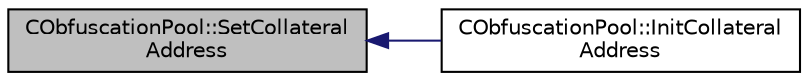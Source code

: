 digraph "CObfuscationPool::SetCollateralAddress"
{
  edge [fontname="Helvetica",fontsize="10",labelfontname="Helvetica",labelfontsize="10"];
  node [fontname="Helvetica",fontsize="10",shape=record];
  rankdir="LR";
  Node497 [label="CObfuscationPool::SetCollateral\lAddress",height=0.2,width=0.4,color="black", fillcolor="grey75", style="filled", fontcolor="black"];
  Node497 -> Node498 [dir="back",color="midnightblue",fontsize="10",style="solid",fontname="Helvetica"];
  Node498 [label="CObfuscationPool::InitCollateral\lAddress",height=0.2,width=0.4,color="black", fillcolor="white", style="filled",URL="$class_c_obfuscation_pool.html#aa040695f32a21d3abc6ceaa9d8805779"];
}
